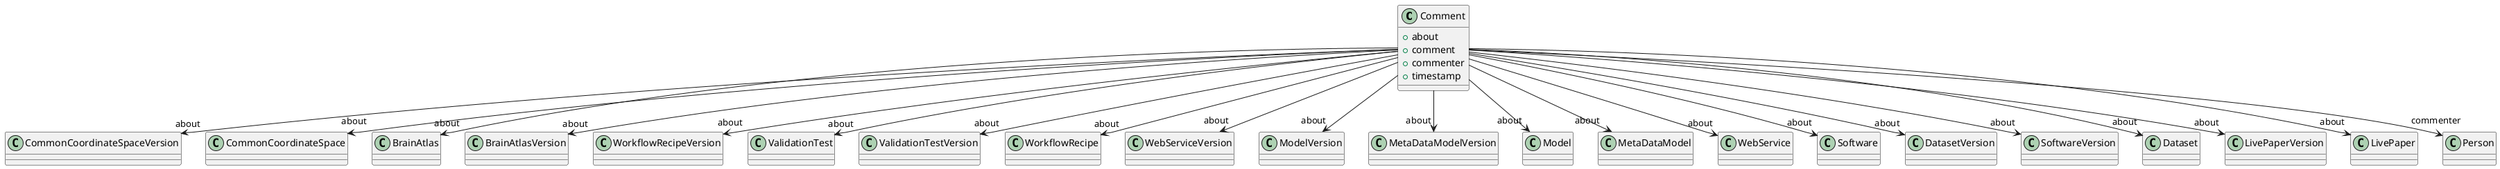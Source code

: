 @startuml
class Comment {
+about
+comment
+commenter
+timestamp

}
Comment -d-> "about" CommonCoordinateSpaceVersion
Comment -d-> "about" CommonCoordinateSpace
Comment -d-> "about" BrainAtlas
Comment -d-> "about" BrainAtlasVersion
Comment -d-> "about" WorkflowRecipeVersion
Comment -d-> "about" ValidationTest
Comment -d-> "about" ValidationTestVersion
Comment -d-> "about" WorkflowRecipe
Comment -d-> "about" WebServiceVersion
Comment -d-> "about" ModelVersion
Comment -d-> "about" MetaDataModelVersion
Comment -d-> "about" Model
Comment -d-> "about" MetaDataModel
Comment -d-> "about" WebService
Comment -d-> "about" Software
Comment -d-> "about" DatasetVersion
Comment -d-> "about" SoftwareVersion
Comment -d-> "about" Dataset
Comment -d-> "about" LivePaperVersion
Comment -d-> "about" LivePaper
Comment -d-> "commenter" Person

@enduml
